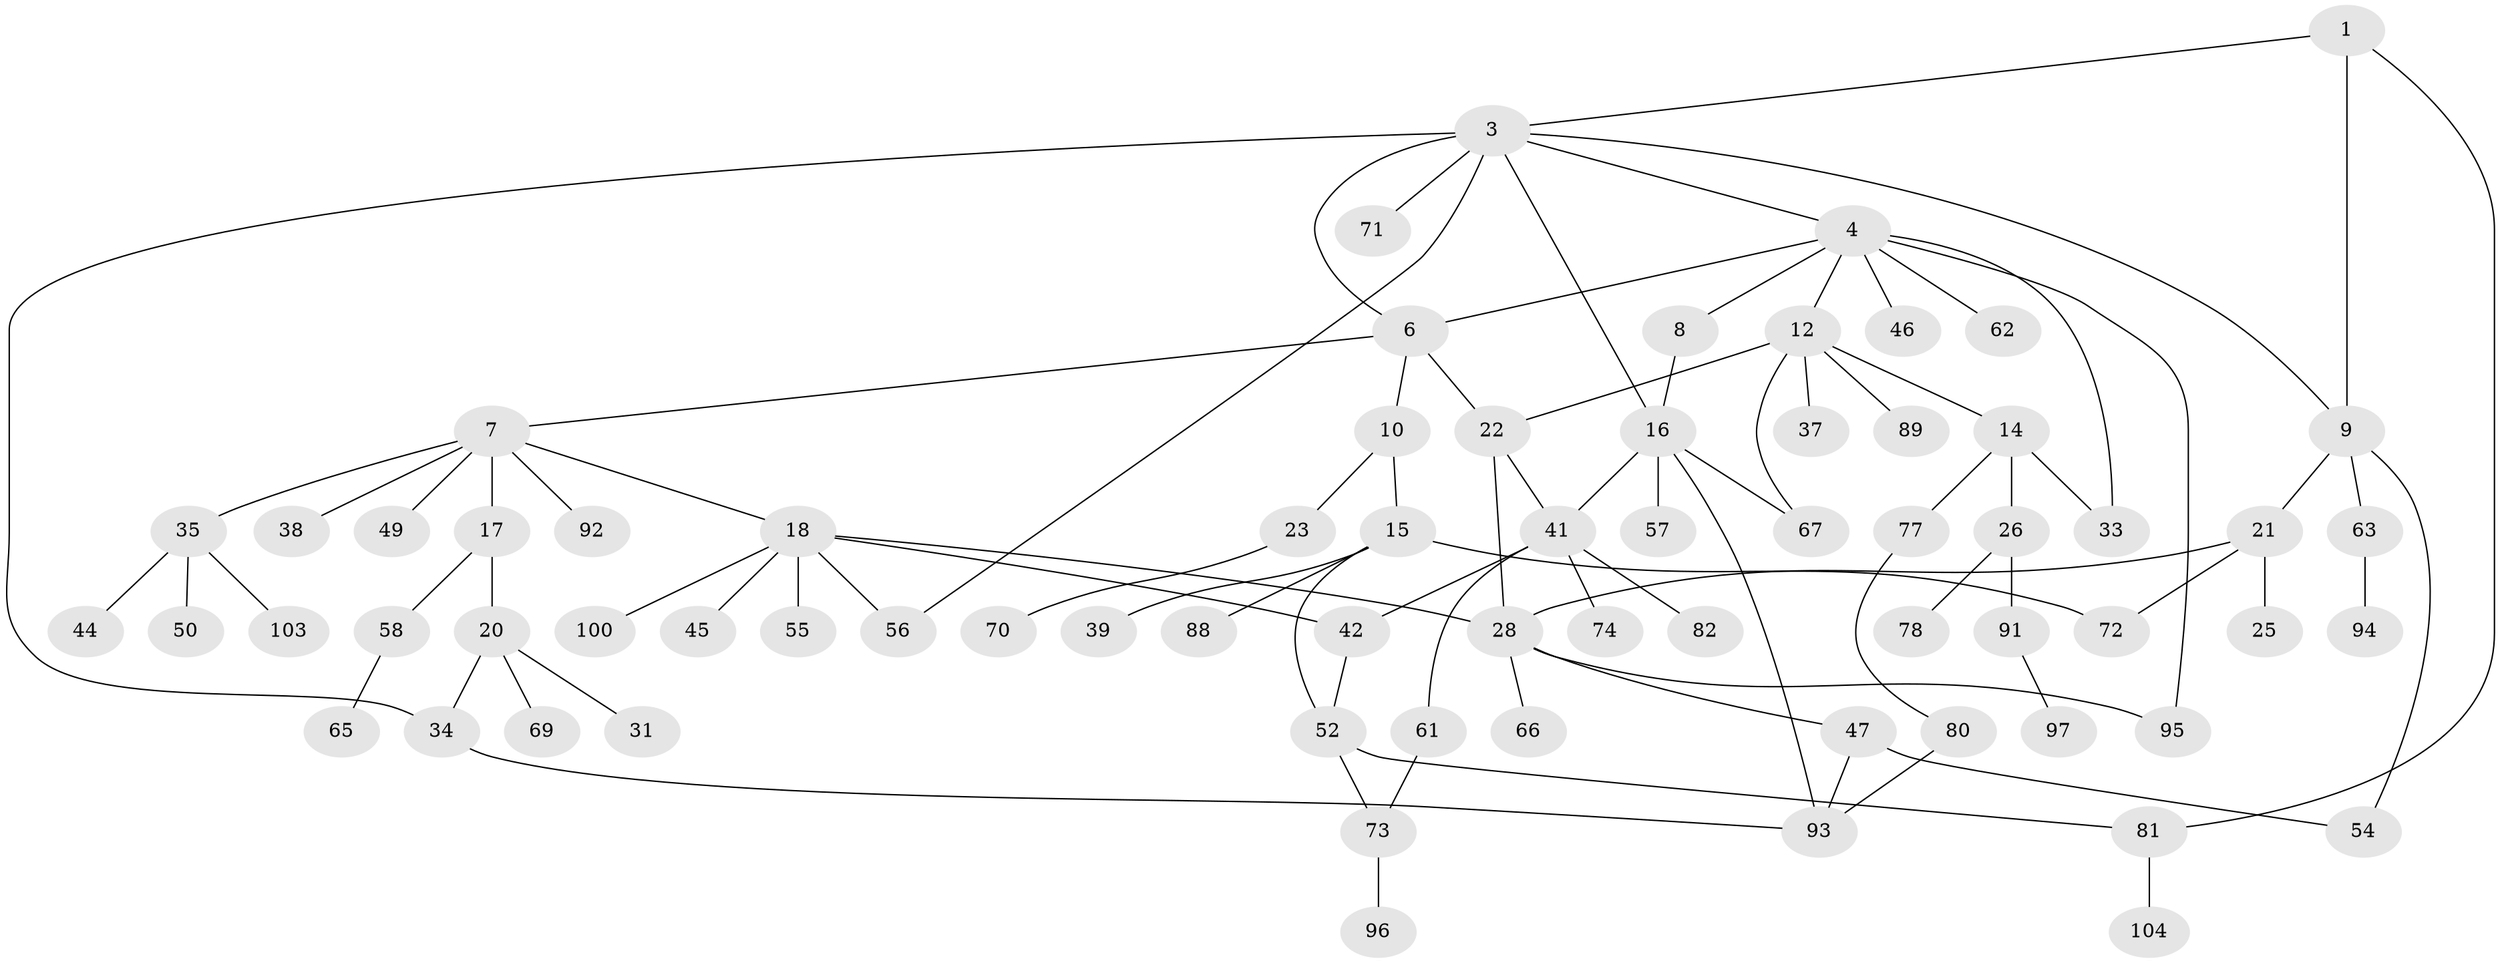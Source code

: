 // original degree distribution, {3: 0.1346153846153846, 2: 0.28846153846153844, 8: 0.009615384615384616, 4: 0.1346153846153846, 6: 0.04807692307692308, 1: 0.34615384615384615, 5: 0.038461538461538464}
// Generated by graph-tools (version 1.1) at 2025/10/02/27/25 16:10:53]
// undirected, 71 vertices, 91 edges
graph export_dot {
graph [start="1"]
  node [color=gray90,style=filled];
  1 [super="+2"];
  3 [super="+85"];
  4 [super="+5"];
  6;
  7 [super="+13"];
  8 [super="+60"];
  9 [super="+11"];
  10 [super="+19"];
  12 [super="+48"];
  14 [super="+32"];
  15 [super="+24"];
  16 [super="+30"];
  17;
  18 [super="+43"];
  20 [super="+29"];
  21 [super="+40"];
  22 [super="+53"];
  23 [super="+27"];
  25;
  26 [super="+99"];
  28 [super="+36"];
  31 [super="+84"];
  33 [super="+64"];
  34 [super="+59"];
  35;
  37;
  38;
  39 [super="+101"];
  41 [super="+51"];
  42;
  44 [super="+79"];
  45;
  46;
  47 [super="+98"];
  49;
  50;
  52 [super="+68"];
  54;
  55;
  56;
  57;
  58;
  61;
  62;
  63 [super="+75"];
  65;
  66;
  67 [super="+76"];
  69 [super="+83"];
  70;
  71;
  72;
  73 [super="+87"];
  74;
  77;
  78;
  80 [super="+86"];
  81 [super="+90"];
  82;
  88;
  89;
  91;
  92;
  93;
  94;
  95;
  96;
  97 [super="+102"];
  100;
  103;
  104;
  1 -- 3;
  1 -- 81;
  1 -- 9;
  3 -- 4;
  3 -- 56;
  3 -- 71;
  3 -- 6;
  3 -- 16;
  3 -- 34;
  3 -- 9;
  4 -- 6;
  4 -- 8;
  4 -- 62;
  4 -- 12;
  4 -- 46;
  4 -- 95;
  4 -- 33;
  6 -- 7;
  6 -- 10;
  6 -- 22 [weight=2];
  7 -- 17;
  7 -- 38;
  7 -- 49;
  7 -- 92;
  7 -- 18;
  7 -- 35;
  8 -- 16;
  9 -- 54;
  9 -- 21;
  9 -- 63;
  10 -- 15;
  10 -- 23;
  12 -- 14;
  12 -- 37;
  12 -- 89;
  12 -- 22;
  12 -- 67;
  14 -- 26;
  14 -- 33;
  14 -- 77;
  15 -- 52;
  15 -- 39;
  15 -- 88;
  15 -- 72;
  16 -- 41;
  16 -- 57 [weight=2];
  16 -- 93;
  16 -- 67;
  17 -- 20;
  17 -- 58;
  18 -- 42;
  18 -- 45;
  18 -- 100;
  18 -- 55;
  18 -- 56;
  18 -- 28;
  20 -- 31;
  20 -- 34;
  20 -- 69;
  21 -- 25;
  21 -- 72;
  21 -- 28;
  22 -- 28;
  22 -- 41;
  23 -- 70;
  26 -- 78;
  26 -- 91;
  28 -- 66;
  28 -- 47;
  28 -- 95;
  34 -- 93;
  35 -- 44;
  35 -- 50;
  35 -- 103;
  41 -- 61;
  41 -- 42;
  41 -- 82;
  41 -- 74;
  42 -- 52;
  47 -- 54;
  47 -- 93;
  52 -- 81;
  52 -- 73;
  58 -- 65;
  61 -- 73;
  63 -- 94;
  73 -- 96;
  77 -- 80;
  80 -- 93;
  81 -- 104;
  91 -- 97;
}
